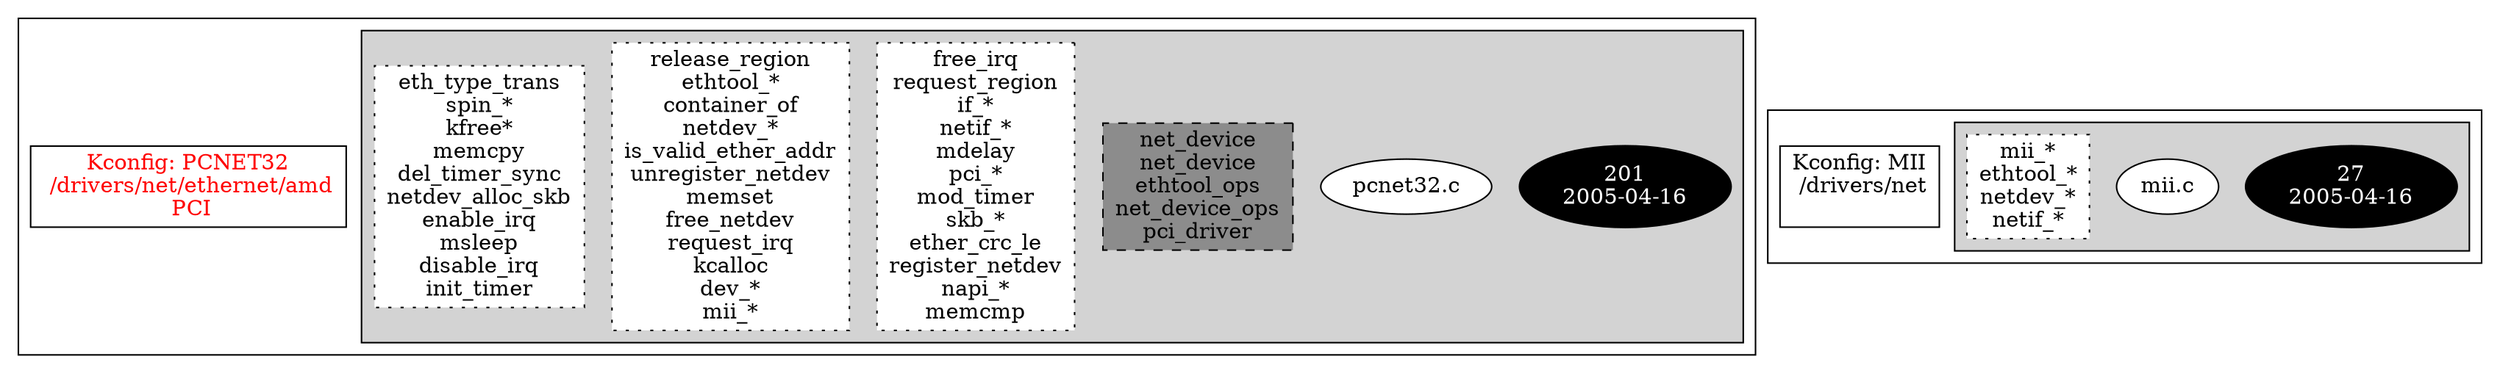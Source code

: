 digraph Driver {
	ranksep=2;
	splines=ortho;
	//Symbol: PCNET32
	subgraph "cluster_PCNET32"{
		subgraph "cluster_pcnet32.c" {
			style=filled
			"commit_pcnet32.c" [style=filled, fillcolor=black, fontcolor=white, label="201\n2005-04-16"];
			"pcnet32.c" [style=filled, fillcolor=white, fontcolor=black, label="pcnet32.c\n"];
			"structs-pcnet32.c" [style="filled,dashed" shape=box, fillcolor=grey55, fontcolor=black, label="net_device\nnet_device\nethtool_ops\nnet_device_ops\npci_driver\n"];
			"funccall3-pcnet32.c" [style="filled,dotted" shape=box, fillcolor=white, fontcolor=black, label="free_irq\nrequest_region\nif_*\nnetif_*\nmdelay\npci_*\nmod_timer\nskb_*\nether_crc_le\nregister_netdev\nnapi_*\nmemcmp\n"];
			"funccall2-pcnet32.c" [style="filled,dotted" shape=box, fillcolor=white, fontcolor=black, label="release_region\nethtool_*\ncontainer_of\nnetdev_*\nis_valid_ether_addr\nunregister_netdev\nmemset\nfree_netdev\nrequest_irq\nkcalloc\ndev_*\nmii_*\n"];
			"funccall1-pcnet32.c" [style="filled,dotted" shape=box, fillcolor=white, fontcolor=black, label="eth_type_trans\nspin_*\nkfree*\nmemcpy\ndel_timer_sync\nnetdev_alloc_skb\nenable_irq\nmsleep\ndisable_irq\ninit_timer\n"];
		}
		"K:PCNET32" [label="Kconfig: PCNET32\n /drivers/net/ethernet/amd\n  PCI ", shape=box, fontcolor=red];
	}
	//Symbol: MII
	subgraph "cluster_MII"{
		subgraph "cluster_mii.c" {
			style=filled
			"commit_mii.c" [style=filled, fillcolor=black, fontcolor=white, label="27\n2005-04-16"];
			"mii.c" [style=filled, fillcolor=white, fontcolor=black, label="mii.c\n"];
			"funccall0-mii.c" [style="filled,dotted" shape=box, fillcolor=white, fontcolor=black, label="mii_*\nethtool_*\nnetdev_*\nnetif_*\n"];
		}
		"K:MII" [label="Kconfig: MII\n /drivers/net\n ", shape=box];
	}
}
